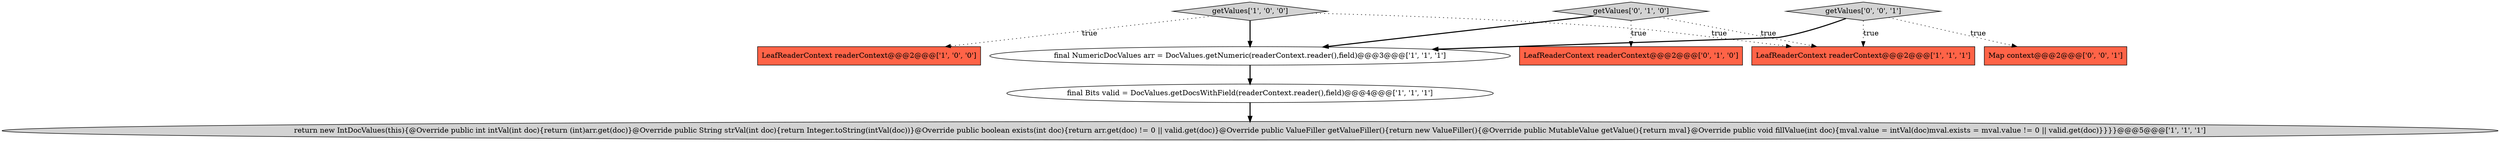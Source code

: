 digraph {
4 [style = filled, label = "final Bits valid = DocValues.getDocsWithField(readerContext.reader(),field)@@@4@@@['1', '1', '1']", fillcolor = white, shape = ellipse image = "AAA0AAABBB1BBB"];
0 [style = filled, label = "getValues['1', '0', '0']", fillcolor = lightgray, shape = diamond image = "AAA0AAABBB1BBB"];
5 [style = filled, label = "LeafReaderContext readerContext@@@2@@@['1', '1', '1']", fillcolor = tomato, shape = box image = "AAA0AAABBB1BBB"];
3 [style = filled, label = "return new IntDocValues(this){@Override public int intVal(int doc){return (int)arr.get(doc)}@Override public String strVal(int doc){return Integer.toString(intVal(doc))}@Override public boolean exists(int doc){return arr.get(doc) != 0 || valid.get(doc)}@Override public ValueFiller getValueFiller(){return new ValueFiller(){@Override public MutableValue getValue(){return mval}@Override public void fillValue(int doc){mval.value = intVal(doc)mval.exists = mval.value != 0 || valid.get(doc)}}}}@@@5@@@['1', '1', '1']", fillcolor = lightgray, shape = ellipse image = "AAA0AAABBB1BBB"];
1 [style = filled, label = "LeafReaderContext readerContext@@@2@@@['1', '0', '0']", fillcolor = tomato, shape = box image = "AAA0AAABBB1BBB"];
7 [style = filled, label = "getValues['0', '1', '0']", fillcolor = lightgray, shape = diamond image = "AAA0AAABBB2BBB"];
8 [style = filled, label = "getValues['0', '0', '1']", fillcolor = lightgray, shape = diamond image = "AAA0AAABBB3BBB"];
6 [style = filled, label = "LeafReaderContext readerContext@@@2@@@['0', '1', '0']", fillcolor = tomato, shape = box image = "AAA0AAABBB2BBB"];
9 [style = filled, label = "Map context@@@2@@@['0', '0', '1']", fillcolor = tomato, shape = box image = "AAA0AAABBB3BBB"];
2 [style = filled, label = "final NumericDocValues arr = DocValues.getNumeric(readerContext.reader(),field)@@@3@@@['1', '1', '1']", fillcolor = white, shape = ellipse image = "AAA0AAABBB1BBB"];
8->2 [style = bold, label=""];
0->2 [style = bold, label=""];
0->1 [style = dotted, label="true"];
8->9 [style = dotted, label="true"];
2->4 [style = bold, label=""];
4->3 [style = bold, label=""];
8->5 [style = dotted, label="true"];
7->6 [style = dotted, label="true"];
0->5 [style = dotted, label="true"];
7->5 [style = dotted, label="true"];
7->2 [style = bold, label=""];
}
